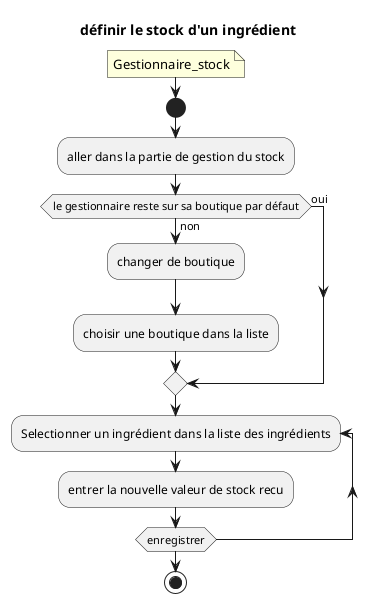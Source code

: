 @startuml 4_Ingredient_SET_ITEM_ActivityDiagram

title définir le stock d'un ingrédient

note : Gestionnaire_stock

start

:aller dans la partie de gestion du stock;

if (le gestionnaire reste sur sa boutique par défaut) then (oui)
else (non)
    :changer de boutique;
    :choisir une boutique dans la liste;
endif

repeat:Selectionner un ingrédient dans la liste des ingrédients;

:entrer la nouvelle valeur de stock recu;

repeat while (enregistrer)

stop

@enduml